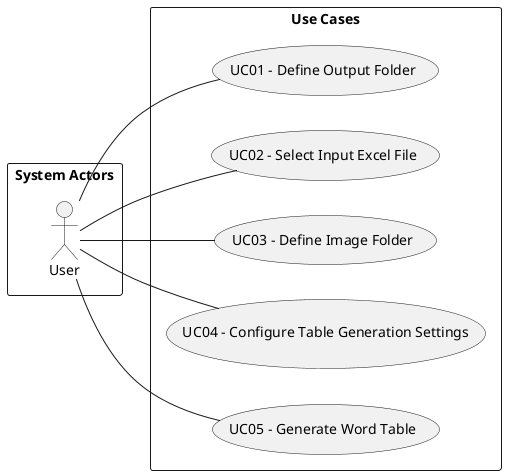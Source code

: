@startuml

left to right direction


rectangle "System Actors" as actor {
actor User
}

rectangle "Use Cases" {
    usecase "UC01 - Define Output Folder" as UC01
    usecase "UC02 - Select Input Excel File" as UC02
    usecase "UC03 - Define Image Folder" as UC03
    usecase "UC04 - Configure Table Generation Settings" as UC04
    usecase "UC05 - Generate Word Table" as UC05
}

User -- UC01
User -- UC02
User -- UC03
User -- UC04
User -- UC05

@enduml